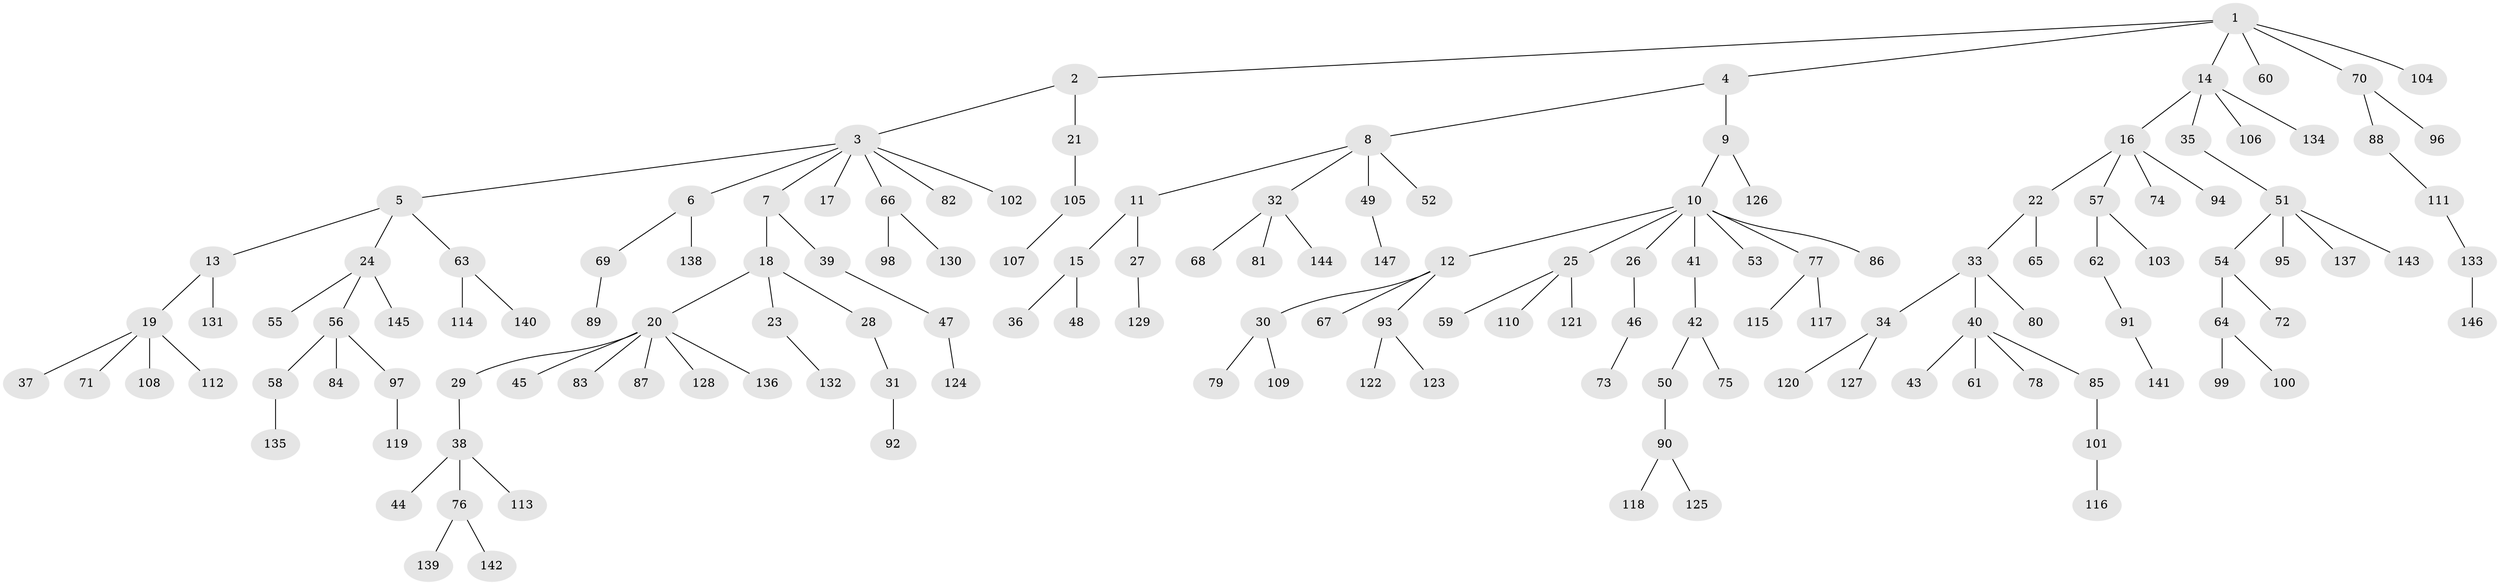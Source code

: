 // Generated by graph-tools (version 1.1) at 2025/02/03/09/25 03:02:20]
// undirected, 147 vertices, 146 edges
graph export_dot {
graph [start="1"]
  node [color=gray90,style=filled];
  1;
  2;
  3;
  4;
  5;
  6;
  7;
  8;
  9;
  10;
  11;
  12;
  13;
  14;
  15;
  16;
  17;
  18;
  19;
  20;
  21;
  22;
  23;
  24;
  25;
  26;
  27;
  28;
  29;
  30;
  31;
  32;
  33;
  34;
  35;
  36;
  37;
  38;
  39;
  40;
  41;
  42;
  43;
  44;
  45;
  46;
  47;
  48;
  49;
  50;
  51;
  52;
  53;
  54;
  55;
  56;
  57;
  58;
  59;
  60;
  61;
  62;
  63;
  64;
  65;
  66;
  67;
  68;
  69;
  70;
  71;
  72;
  73;
  74;
  75;
  76;
  77;
  78;
  79;
  80;
  81;
  82;
  83;
  84;
  85;
  86;
  87;
  88;
  89;
  90;
  91;
  92;
  93;
  94;
  95;
  96;
  97;
  98;
  99;
  100;
  101;
  102;
  103;
  104;
  105;
  106;
  107;
  108;
  109;
  110;
  111;
  112;
  113;
  114;
  115;
  116;
  117;
  118;
  119;
  120;
  121;
  122;
  123;
  124;
  125;
  126;
  127;
  128;
  129;
  130;
  131;
  132;
  133;
  134;
  135;
  136;
  137;
  138;
  139;
  140;
  141;
  142;
  143;
  144;
  145;
  146;
  147;
  1 -- 2;
  1 -- 4;
  1 -- 14;
  1 -- 60;
  1 -- 70;
  1 -- 104;
  2 -- 3;
  2 -- 21;
  3 -- 5;
  3 -- 6;
  3 -- 7;
  3 -- 17;
  3 -- 66;
  3 -- 82;
  3 -- 102;
  4 -- 8;
  4 -- 9;
  5 -- 13;
  5 -- 24;
  5 -- 63;
  6 -- 69;
  6 -- 138;
  7 -- 18;
  7 -- 39;
  8 -- 11;
  8 -- 32;
  8 -- 49;
  8 -- 52;
  9 -- 10;
  9 -- 126;
  10 -- 12;
  10 -- 25;
  10 -- 26;
  10 -- 41;
  10 -- 53;
  10 -- 77;
  10 -- 86;
  11 -- 15;
  11 -- 27;
  12 -- 30;
  12 -- 67;
  12 -- 93;
  13 -- 19;
  13 -- 131;
  14 -- 16;
  14 -- 35;
  14 -- 106;
  14 -- 134;
  15 -- 36;
  15 -- 48;
  16 -- 22;
  16 -- 57;
  16 -- 74;
  16 -- 94;
  18 -- 20;
  18 -- 23;
  18 -- 28;
  19 -- 37;
  19 -- 71;
  19 -- 108;
  19 -- 112;
  20 -- 29;
  20 -- 45;
  20 -- 83;
  20 -- 87;
  20 -- 128;
  20 -- 136;
  21 -- 105;
  22 -- 33;
  22 -- 65;
  23 -- 132;
  24 -- 55;
  24 -- 56;
  24 -- 145;
  25 -- 59;
  25 -- 110;
  25 -- 121;
  26 -- 46;
  27 -- 129;
  28 -- 31;
  29 -- 38;
  30 -- 79;
  30 -- 109;
  31 -- 92;
  32 -- 68;
  32 -- 81;
  32 -- 144;
  33 -- 34;
  33 -- 40;
  33 -- 80;
  34 -- 120;
  34 -- 127;
  35 -- 51;
  38 -- 44;
  38 -- 76;
  38 -- 113;
  39 -- 47;
  40 -- 43;
  40 -- 61;
  40 -- 78;
  40 -- 85;
  41 -- 42;
  42 -- 50;
  42 -- 75;
  46 -- 73;
  47 -- 124;
  49 -- 147;
  50 -- 90;
  51 -- 54;
  51 -- 95;
  51 -- 137;
  51 -- 143;
  54 -- 64;
  54 -- 72;
  56 -- 58;
  56 -- 84;
  56 -- 97;
  57 -- 62;
  57 -- 103;
  58 -- 135;
  62 -- 91;
  63 -- 114;
  63 -- 140;
  64 -- 99;
  64 -- 100;
  66 -- 98;
  66 -- 130;
  69 -- 89;
  70 -- 88;
  70 -- 96;
  76 -- 139;
  76 -- 142;
  77 -- 115;
  77 -- 117;
  85 -- 101;
  88 -- 111;
  90 -- 118;
  90 -- 125;
  91 -- 141;
  93 -- 122;
  93 -- 123;
  97 -- 119;
  101 -- 116;
  105 -- 107;
  111 -- 133;
  133 -- 146;
}
